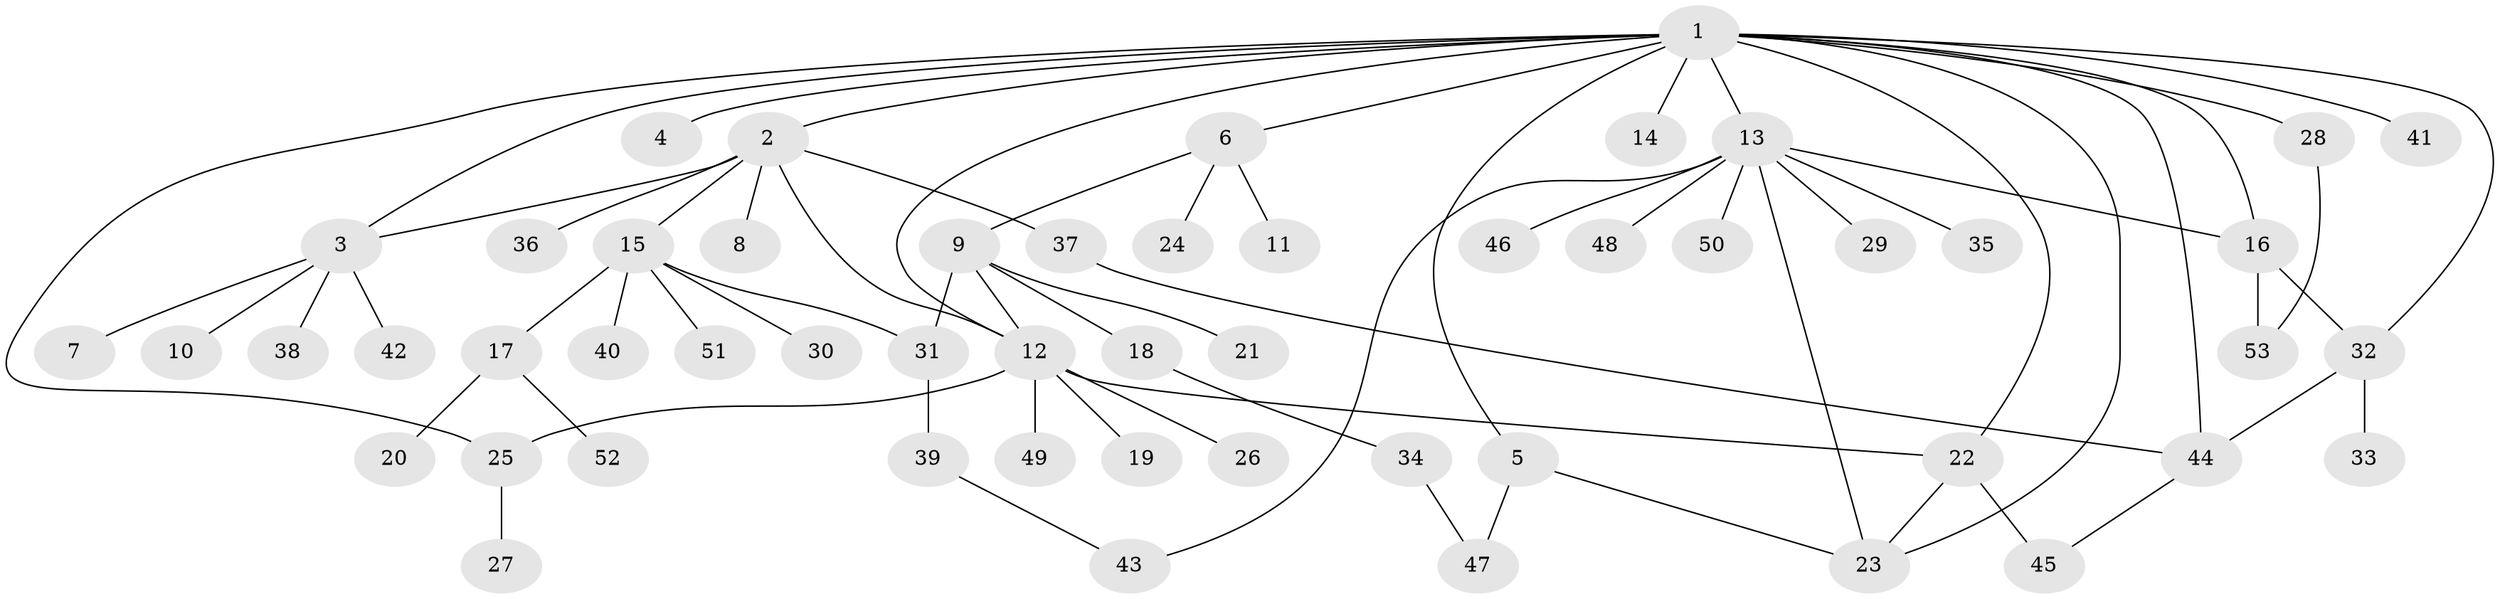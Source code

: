 // coarse degree distribution, {3: 0.07407407407407407, 10: 0.037037037037037035, 2: 0.18518518518518517, 4: 0.14814814814814814, 6: 0.1111111111111111, 1: 0.4074074074074074, 7: 0.037037037037037035}
// Generated by graph-tools (version 1.1) at 2025/36/03/04/25 23:36:49]
// undirected, 53 vertices, 69 edges
graph export_dot {
  node [color=gray90,style=filled];
  1;
  2;
  3;
  4;
  5;
  6;
  7;
  8;
  9;
  10;
  11;
  12;
  13;
  14;
  15;
  16;
  17;
  18;
  19;
  20;
  21;
  22;
  23;
  24;
  25;
  26;
  27;
  28;
  29;
  30;
  31;
  32;
  33;
  34;
  35;
  36;
  37;
  38;
  39;
  40;
  41;
  42;
  43;
  44;
  45;
  46;
  47;
  48;
  49;
  50;
  51;
  52;
  53;
  1 -- 2;
  1 -- 3;
  1 -- 4;
  1 -- 5;
  1 -- 6;
  1 -- 12;
  1 -- 13;
  1 -- 14;
  1 -- 16;
  1 -- 22;
  1 -- 23;
  1 -- 25;
  1 -- 28;
  1 -- 32;
  1 -- 41;
  1 -- 44;
  2 -- 3;
  2 -- 8;
  2 -- 12;
  2 -- 15;
  2 -- 36;
  2 -- 37;
  3 -- 7;
  3 -- 10;
  3 -- 38;
  3 -- 42;
  5 -- 23;
  5 -- 47;
  6 -- 9;
  6 -- 11;
  6 -- 24;
  9 -- 12;
  9 -- 18;
  9 -- 21;
  9 -- 31;
  12 -- 19;
  12 -- 22;
  12 -- 25;
  12 -- 26;
  12 -- 49;
  13 -- 16;
  13 -- 23;
  13 -- 29;
  13 -- 35;
  13 -- 43;
  13 -- 46;
  13 -- 48;
  13 -- 50;
  15 -- 17;
  15 -- 30;
  15 -- 31;
  15 -- 40;
  15 -- 51;
  16 -- 32;
  16 -- 53;
  17 -- 20;
  17 -- 52;
  18 -- 34;
  22 -- 23;
  22 -- 45;
  25 -- 27;
  28 -- 53;
  31 -- 39;
  32 -- 33;
  32 -- 44;
  34 -- 47;
  37 -- 44;
  39 -- 43;
  44 -- 45;
}

